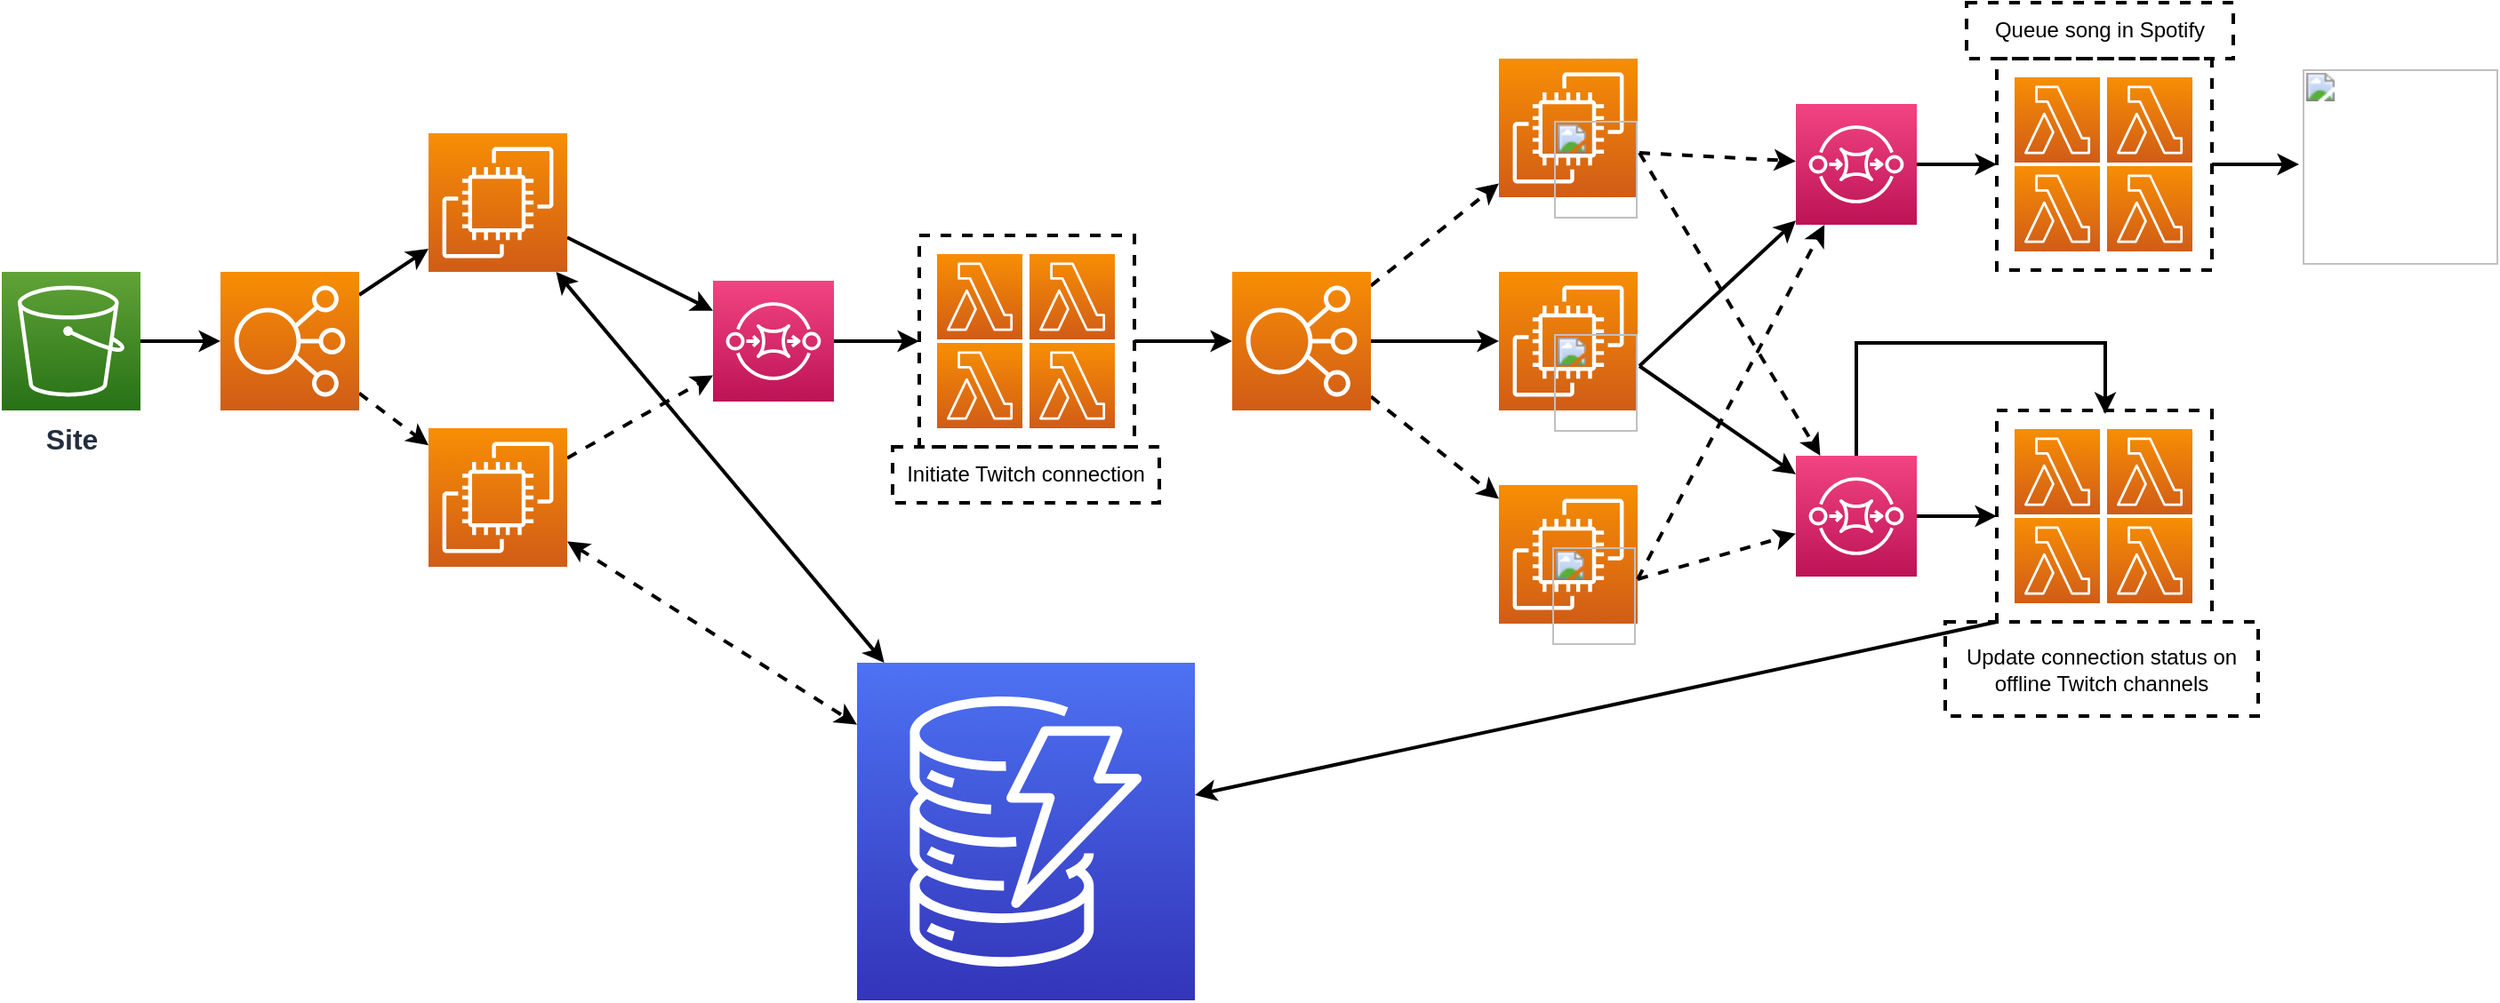 <mxfile version="13.6.10" type="github">
  <diagram id="p5Yt5_LBMko7Ymoul8F5" name="Page-1">
    <mxGraphModel dx="1113" dy="694" grid="1" gridSize="10" guides="1" tooltips="1" connect="1" arrows="1" fold="1" page="1" pageScale="1" pageWidth="850" pageHeight="1100" math="0" shadow="0">
      <root>
        <mxCell id="0" />
        <mxCell id="1" parent="0" />
        <mxCell id="Rw99Tc41oE2xu5bHYAb6-22" value="" style="edgeStyle=none;rounded=0;orthogonalLoop=1;jettySize=auto;html=1;strokeWidth=2;" edge="1" parent="1" source="Rw99Tc41oE2xu5bHYAb6-15" target="Rw99Tc41oE2xu5bHYAb6-21">
          <mxGeometry relative="1" as="geometry" />
        </mxCell>
        <mxCell id="Rw99Tc41oE2xu5bHYAb6-15" value="" style="rounded=0;whiteSpace=wrap;html=1;dashed=1;strokeWidth=2;" vertex="1" parent="1">
          <mxGeometry x="714" y="819.5" width="121" height="119" as="geometry" />
        </mxCell>
        <mxCell id="Rw99Tc41oE2xu5bHYAb6-17" style="edgeStyle=none;rounded=0;orthogonalLoop=1;jettySize=auto;html=1;entryX=0;entryY=0.5;entryDx=0;entryDy=0;strokeWidth=2;" edge="1" parent="1" source="Rw99Tc41oE2xu5bHYAb6-1" target="Rw99Tc41oE2xu5bHYAb6-15">
          <mxGeometry relative="1" as="geometry" />
        </mxCell>
        <mxCell id="Rw99Tc41oE2xu5bHYAb6-1" value="" style="outlineConnect=0;fontColor=#232F3E;gradientColor=#F34482;gradientDirection=north;fillColor=#BC1356;strokeColor=#ffffff;dashed=0;verticalLabelPosition=bottom;verticalAlign=top;align=center;html=1;fontSize=12;fontStyle=0;aspect=fixed;shape=mxgraph.aws4.resourceIcon;resIcon=mxgraph.aws4.sqs;" vertex="1" parent="1">
          <mxGeometry x="598" y="845" width="68" height="68" as="geometry" />
        </mxCell>
        <mxCell id="Rw99Tc41oE2xu5bHYAb6-9" value="" style="edgeStyle=none;rounded=0;orthogonalLoop=1;jettySize=auto;html=1;strokeWidth=2;" edge="1" parent="1" source="Rw99Tc41oE2xu5bHYAb6-2" target="Rw99Tc41oE2xu5bHYAb6-3">
          <mxGeometry relative="1" as="geometry" />
        </mxCell>
        <mxCell id="Rw99Tc41oE2xu5bHYAb6-2" value="&lt;font size=&quot;1&quot;&gt;&lt;b style=&quot;font-size: 16px&quot;&gt;Site&lt;/b&gt;&lt;/font&gt;" style="outlineConnect=0;fontColor=#232F3E;gradientColor=#60A337;gradientDirection=north;fillColor=#277116;strokeColor=#ffffff;dashed=0;verticalLabelPosition=bottom;verticalAlign=top;align=center;html=1;fontSize=12;fontStyle=0;aspect=fixed;shape=mxgraph.aws4.resourceIcon;resIcon=mxgraph.aws4.s3;" vertex="1" parent="1">
          <mxGeometry x="198" y="840" width="78" height="78" as="geometry" />
        </mxCell>
        <mxCell id="Rw99Tc41oE2xu5bHYAb6-7" style="edgeStyle=none;rounded=0;orthogonalLoop=1;jettySize=auto;html=1;strokeWidth=2;" edge="1" parent="1" source="Rw99Tc41oE2xu5bHYAb6-3" target="Rw99Tc41oE2xu5bHYAb6-4">
          <mxGeometry relative="1" as="geometry" />
        </mxCell>
        <mxCell id="Rw99Tc41oE2xu5bHYAb6-8" style="edgeStyle=none;rounded=0;orthogonalLoop=1;jettySize=auto;html=1;strokeWidth=2;dashed=1;" edge="1" parent="1" source="Rw99Tc41oE2xu5bHYAb6-3" target="Rw99Tc41oE2xu5bHYAb6-5">
          <mxGeometry relative="1" as="geometry" />
        </mxCell>
        <mxCell id="Rw99Tc41oE2xu5bHYAb6-3" value="" style="outlineConnect=0;fontColor=#232F3E;gradientColor=#F78E04;gradientDirection=north;fillColor=#D05C17;strokeColor=#ffffff;dashed=0;verticalLabelPosition=bottom;verticalAlign=top;align=center;html=1;fontSize=12;fontStyle=0;aspect=fixed;shape=mxgraph.aws4.resourceIcon;resIcon=mxgraph.aws4.elastic_load_balancing;" vertex="1" parent="1">
          <mxGeometry x="321" y="840" width="78" height="78" as="geometry" />
        </mxCell>
        <mxCell id="Rw99Tc41oE2xu5bHYAb6-19" style="edgeStyle=none;rounded=0;orthogonalLoop=1;jettySize=auto;html=1;strokeWidth=2;" edge="1" parent="1" source="Rw99Tc41oE2xu5bHYAb6-4" target="Rw99Tc41oE2xu5bHYAb6-1">
          <mxGeometry relative="1" as="geometry" />
        </mxCell>
        <mxCell id="Rw99Tc41oE2xu5bHYAb6-54" style="edgeStyle=none;rounded=0;orthogonalLoop=1;jettySize=auto;html=1;strokeWidth=2;startArrow=classic;startFill=1;" edge="1" parent="1" source="Rw99Tc41oE2xu5bHYAb6-4" target="Rw99Tc41oE2xu5bHYAb6-10">
          <mxGeometry relative="1" as="geometry" />
        </mxCell>
        <mxCell id="Rw99Tc41oE2xu5bHYAb6-4" value="" style="outlineConnect=0;fontColor=#232F3E;gradientColor=#F78E04;gradientDirection=north;fillColor=#D05C17;strokeColor=#ffffff;dashed=0;verticalLabelPosition=bottom;verticalAlign=top;align=center;html=1;fontSize=12;fontStyle=0;aspect=fixed;shape=mxgraph.aws4.resourceIcon;resIcon=mxgraph.aws4.ec2;" vertex="1" parent="1">
          <mxGeometry x="438" y="762" width="78" height="78" as="geometry" />
        </mxCell>
        <mxCell id="Rw99Tc41oE2xu5bHYAb6-18" style="edgeStyle=none;rounded=0;orthogonalLoop=1;jettySize=auto;html=1;strokeWidth=2;dashed=1;" edge="1" parent="1" source="Rw99Tc41oE2xu5bHYAb6-5" target="Rw99Tc41oE2xu5bHYAb6-1">
          <mxGeometry relative="1" as="geometry" />
        </mxCell>
        <mxCell id="Rw99Tc41oE2xu5bHYAb6-55" style="rounded=0;orthogonalLoop=1;jettySize=auto;html=1;strokeWidth=2;dashed=1;startArrow=classic;startFill=1;" edge="1" parent="1" source="Rw99Tc41oE2xu5bHYAb6-5" target="Rw99Tc41oE2xu5bHYAb6-10">
          <mxGeometry relative="1" as="geometry" />
        </mxCell>
        <mxCell id="Rw99Tc41oE2xu5bHYAb6-5" value="" style="outlineConnect=0;fontColor=#232F3E;gradientColor=#F78E04;gradientDirection=north;fillColor=#D05C17;strokeColor=#ffffff;dashed=0;verticalLabelPosition=bottom;verticalAlign=top;align=center;html=1;fontSize=12;fontStyle=0;aspect=fixed;shape=mxgraph.aws4.resourceIcon;resIcon=mxgraph.aws4.ec2;" vertex="1" parent="1">
          <mxGeometry x="438" y="928" width="78" height="78" as="geometry" />
        </mxCell>
        <mxCell id="Rw99Tc41oE2xu5bHYAb6-10" value="" style="outlineConnect=0;fontColor=#232F3E;gradientColor=#4D72F3;gradientDirection=north;fillColor=#3334B9;strokeColor=#ffffff;dashed=0;verticalLabelPosition=bottom;verticalAlign=top;align=center;html=1;fontSize=12;fontStyle=0;aspect=fixed;shape=mxgraph.aws4.resourceIcon;resIcon=mxgraph.aws4.dynamodb;" vertex="1" parent="1">
          <mxGeometry x="679" y="1060" width="190" height="190" as="geometry" />
        </mxCell>
        <mxCell id="Rw99Tc41oE2xu5bHYAb6-11" value="" style="outlineConnect=0;fontColor=#232F3E;gradientColor=#F78E04;gradientDirection=north;fillColor=#D05C17;strokeColor=#ffffff;dashed=0;verticalLabelPosition=bottom;verticalAlign=top;align=center;html=1;fontSize=12;fontStyle=0;aspect=fixed;shape=mxgraph.aws4.resourceIcon;resIcon=mxgraph.aws4.lambda;" vertex="1" parent="1">
          <mxGeometry x="724" y="830" width="48" height="48" as="geometry" />
        </mxCell>
        <mxCell id="Rw99Tc41oE2xu5bHYAb6-12" value="" style="outlineConnect=0;fontColor=#232F3E;gradientColor=#F78E04;gradientDirection=north;fillColor=#D05C17;strokeColor=#ffffff;dashed=0;verticalLabelPosition=bottom;verticalAlign=top;align=center;html=1;fontSize=12;fontStyle=0;aspect=fixed;shape=mxgraph.aws4.resourceIcon;resIcon=mxgraph.aws4.lambda;" vertex="1" parent="1">
          <mxGeometry x="724" y="880" width="48" height="48" as="geometry" />
        </mxCell>
        <mxCell id="Rw99Tc41oE2xu5bHYAb6-13" value="" style="outlineConnect=0;fontColor=#232F3E;gradientColor=#F78E04;gradientDirection=north;fillColor=#D05C17;strokeColor=#ffffff;dashed=0;verticalLabelPosition=bottom;verticalAlign=top;align=center;html=1;fontSize=12;fontStyle=0;aspect=fixed;shape=mxgraph.aws4.resourceIcon;resIcon=mxgraph.aws4.lambda;" vertex="1" parent="1">
          <mxGeometry x="776" y="880" width="48" height="48" as="geometry" />
        </mxCell>
        <mxCell id="Rw99Tc41oE2xu5bHYAb6-14" value="" style="outlineConnect=0;fontColor=#232F3E;gradientColor=#F78E04;gradientDirection=north;fillColor=#D05C17;strokeColor=#ffffff;dashed=0;verticalLabelPosition=bottom;verticalAlign=top;align=center;html=1;fontSize=12;fontStyle=0;aspect=fixed;shape=mxgraph.aws4.resourceIcon;resIcon=mxgraph.aws4.lambda;" vertex="1" parent="1">
          <mxGeometry x="776" y="830" width="48" height="48" as="geometry" />
        </mxCell>
        <mxCell id="Rw99Tc41oE2xu5bHYAb6-20" value="" style="outlineConnect=0;fontColor=#232F3E;gradientColor=#F78E04;gradientDirection=north;fillColor=#D05C17;strokeColor=#ffffff;dashed=0;verticalLabelPosition=bottom;verticalAlign=top;align=center;html=1;fontSize=12;fontStyle=0;aspect=fixed;shape=mxgraph.aws4.resourceIcon;resIcon=mxgraph.aws4.ec2;" vertex="1" parent="1">
          <mxGeometry x="1040" y="720" width="78" height="78" as="geometry" />
        </mxCell>
        <mxCell id="Rw99Tc41oE2xu5bHYAb6-25" style="edgeStyle=none;rounded=0;orthogonalLoop=1;jettySize=auto;html=1;strokeWidth=2;dashed=1;" edge="1" parent="1" source="Rw99Tc41oE2xu5bHYAb6-21" target="Rw99Tc41oE2xu5bHYAb6-20">
          <mxGeometry relative="1" as="geometry" />
        </mxCell>
        <mxCell id="Rw99Tc41oE2xu5bHYAb6-26" style="edgeStyle=none;rounded=0;orthogonalLoop=1;jettySize=auto;html=1;strokeWidth=2;" edge="1" parent="1" source="Rw99Tc41oE2xu5bHYAb6-21" target="Rw99Tc41oE2xu5bHYAb6-23">
          <mxGeometry relative="1" as="geometry" />
        </mxCell>
        <mxCell id="Rw99Tc41oE2xu5bHYAb6-27" style="edgeStyle=none;rounded=0;orthogonalLoop=1;jettySize=auto;html=1;strokeWidth=2;dashed=1;" edge="1" parent="1" source="Rw99Tc41oE2xu5bHYAb6-21" target="Rw99Tc41oE2xu5bHYAb6-24">
          <mxGeometry relative="1" as="geometry" />
        </mxCell>
        <mxCell id="Rw99Tc41oE2xu5bHYAb6-21" value="" style="outlineConnect=0;fontColor=#232F3E;gradientColor=#F78E04;gradientDirection=north;fillColor=#D05C17;strokeColor=#ffffff;dashed=0;verticalLabelPosition=bottom;verticalAlign=top;align=center;html=1;fontSize=12;fontStyle=0;aspect=fixed;shape=mxgraph.aws4.resourceIcon;resIcon=mxgraph.aws4.elastic_load_balancing;" vertex="1" parent="1">
          <mxGeometry x="890" y="840" width="78" height="78" as="geometry" />
        </mxCell>
        <mxCell id="Rw99Tc41oE2xu5bHYAb6-23" value="" style="outlineConnect=0;fontColor=#232F3E;gradientColor=#F78E04;gradientDirection=north;fillColor=#D05C17;strokeColor=#ffffff;dashed=0;verticalLabelPosition=bottom;verticalAlign=top;align=center;html=1;fontSize=12;fontStyle=0;aspect=fixed;shape=mxgraph.aws4.resourceIcon;resIcon=mxgraph.aws4.ec2;" vertex="1" parent="1">
          <mxGeometry x="1040" y="840" width="78" height="78" as="geometry" />
        </mxCell>
        <mxCell id="Rw99Tc41oE2xu5bHYAb6-24" value="" style="outlineConnect=0;fontColor=#232F3E;gradientColor=#F78E04;gradientDirection=north;fillColor=#D05C17;strokeColor=#ffffff;dashed=0;verticalLabelPosition=bottom;verticalAlign=top;align=center;html=1;fontSize=12;fontStyle=0;aspect=fixed;shape=mxgraph.aws4.resourceIcon;resIcon=mxgraph.aws4.ec2;" vertex="1" parent="1">
          <mxGeometry x="1040" y="960" width="78" height="78" as="geometry" />
        </mxCell>
        <mxCell id="Rw99Tc41oE2xu5bHYAb6-43" style="edgeStyle=none;rounded=0;orthogonalLoop=1;jettySize=auto;html=1;exitX=1;exitY=0.5;exitDx=0;exitDy=0;strokeWidth=2;dashed=1;" edge="1" parent="1" source="Rw99Tc41oE2xu5bHYAb6-28" target="Rw99Tc41oE2xu5bHYAb6-41">
          <mxGeometry relative="1" as="geometry" />
        </mxCell>
        <mxCell id="Rw99Tc41oE2xu5bHYAb6-46" style="edgeStyle=none;rounded=0;orthogonalLoop=1;jettySize=auto;html=1;exitX=1;exitY=0.5;exitDx=0;exitDy=0;strokeWidth=2;dashed=1;" edge="1" parent="1" source="Rw99Tc41oE2xu5bHYAb6-28" target="Rw99Tc41oE2xu5bHYAb6-42">
          <mxGeometry relative="1" as="geometry" />
        </mxCell>
        <mxCell id="Rw99Tc41oE2xu5bHYAb6-28" value="&lt;meta charset=&quot;utf-8&quot;&gt;&lt;b style=&quot;font-weight: normal&quot; id=&quot;docs-internal-guid-421b530e-7fff-cde0-6cca-3f5e1e29d2d5&quot;&gt;&lt;img width=&quot;47px;&quot; height=&quot;55px;&quot; src=&quot;https://lh4.googleusercontent.com/tvmqB__UPYuJahcZz8WOQu2xqAxCZNnLQ0xY1hifK5jnrg3n_OwfJ7X1rwiA2KJIQf62N2FhIiJ9wyUvwSFUxv8utiE9OXPXwjswXbWBUdjzIkvjspDWYYEUX40mnLzsK0dblsr7vd8&quot;&gt;&lt;/b&gt;" style="text;whiteSpace=wrap;html=1;" vertex="1" parent="1">
          <mxGeometry x="1069" y="748" width="50" height="50" as="geometry" />
        </mxCell>
        <mxCell id="Rw99Tc41oE2xu5bHYAb6-44" style="edgeStyle=none;rounded=0;orthogonalLoop=1;jettySize=auto;html=1;exitX=1;exitY=0.5;exitDx=0;exitDy=0;strokeWidth=2;" edge="1" parent="1" source="Rw99Tc41oE2xu5bHYAb6-29" target="Rw99Tc41oE2xu5bHYAb6-41">
          <mxGeometry relative="1" as="geometry" />
        </mxCell>
        <mxCell id="Rw99Tc41oE2xu5bHYAb6-47" style="edgeStyle=none;rounded=0;orthogonalLoop=1;jettySize=auto;html=1;exitX=1;exitY=0.5;exitDx=0;exitDy=0;strokeWidth=2;" edge="1" parent="1" source="Rw99Tc41oE2xu5bHYAb6-29" target="Rw99Tc41oE2xu5bHYAb6-42">
          <mxGeometry relative="1" as="geometry" />
        </mxCell>
        <mxCell id="Rw99Tc41oE2xu5bHYAb6-29" value="&lt;meta charset=&quot;utf-8&quot;&gt;&lt;b style=&quot;font-weight: normal&quot; id=&quot;docs-internal-guid-421b530e-7fff-cde0-6cca-3f5e1e29d2d5&quot;&gt;&lt;img width=&quot;47px;&quot; height=&quot;55px;&quot; src=&quot;https://lh4.googleusercontent.com/tvmqB__UPYuJahcZz8WOQu2xqAxCZNnLQ0xY1hifK5jnrg3n_OwfJ7X1rwiA2KJIQf62N2FhIiJ9wyUvwSFUxv8utiE9OXPXwjswXbWBUdjzIkvjspDWYYEUX40mnLzsK0dblsr7vd8&quot;&gt;&lt;/b&gt;" style="text;whiteSpace=wrap;html=1;" vertex="1" parent="1">
          <mxGeometry x="1069" y="868" width="50" height="50" as="geometry" />
        </mxCell>
        <mxCell id="Rw99Tc41oE2xu5bHYAb6-45" style="edgeStyle=none;rounded=0;orthogonalLoop=1;jettySize=auto;html=1;exitX=1;exitY=0.5;exitDx=0;exitDy=0;strokeWidth=2;dashed=1;" edge="1" parent="1" source="Rw99Tc41oE2xu5bHYAb6-30" target="Rw99Tc41oE2xu5bHYAb6-41">
          <mxGeometry relative="1" as="geometry" />
        </mxCell>
        <mxCell id="Rw99Tc41oE2xu5bHYAb6-48" style="edgeStyle=none;rounded=0;orthogonalLoop=1;jettySize=auto;html=1;exitX=1;exitY=0.5;exitDx=0;exitDy=0;strokeWidth=2;dashed=1;" edge="1" parent="1" source="Rw99Tc41oE2xu5bHYAb6-30" target="Rw99Tc41oE2xu5bHYAb6-42">
          <mxGeometry relative="1" as="geometry" />
        </mxCell>
        <mxCell id="Rw99Tc41oE2xu5bHYAb6-30" value="&lt;meta charset=&quot;utf-8&quot;&gt;&lt;b style=&quot;font-weight: normal&quot; id=&quot;docs-internal-guid-421b530e-7fff-cde0-6cca-3f5e1e29d2d5&quot;&gt;&lt;img width=&quot;47px;&quot; height=&quot;55px;&quot; src=&quot;https://lh4.googleusercontent.com/tvmqB__UPYuJahcZz8WOQu2xqAxCZNnLQ0xY1hifK5jnrg3n_OwfJ7X1rwiA2KJIQf62N2FhIiJ9wyUvwSFUxv8utiE9OXPXwjswXbWBUdjzIkvjspDWYYEUX40mnLzsK0dblsr7vd8&quot;&gt;&lt;/b&gt;" style="text;whiteSpace=wrap;html=1;" vertex="1" parent="1">
          <mxGeometry x="1068" y="988" width="50" height="50" as="geometry" />
        </mxCell>
        <mxCell id="Rw99Tc41oE2xu5bHYAb6-60" style="edgeStyle=none;rounded=0;orthogonalLoop=1;jettySize=auto;html=1;exitX=0;exitY=1;exitDx=0;exitDy=0;strokeWidth=2;" edge="1" parent="1" source="Rw99Tc41oE2xu5bHYAb6-31" target="Rw99Tc41oE2xu5bHYAb6-10">
          <mxGeometry relative="1" as="geometry" />
        </mxCell>
        <mxCell id="Rw99Tc41oE2xu5bHYAb6-31" value="" style="rounded=0;whiteSpace=wrap;html=1;dashed=1;strokeWidth=2;" vertex="1" parent="1">
          <mxGeometry x="1320" y="918" width="121" height="119" as="geometry" />
        </mxCell>
        <mxCell id="Rw99Tc41oE2xu5bHYAb6-32" value="" style="outlineConnect=0;fontColor=#232F3E;gradientColor=#F78E04;gradientDirection=north;fillColor=#D05C17;strokeColor=#ffffff;dashed=0;verticalLabelPosition=bottom;verticalAlign=top;align=center;html=1;fontSize=12;fontStyle=0;aspect=fixed;shape=mxgraph.aws4.resourceIcon;resIcon=mxgraph.aws4.lambda;" vertex="1" parent="1">
          <mxGeometry x="1330" y="928.5" width="48" height="48" as="geometry" />
        </mxCell>
        <mxCell id="Rw99Tc41oE2xu5bHYAb6-33" value="" style="outlineConnect=0;fontColor=#232F3E;gradientColor=#F78E04;gradientDirection=north;fillColor=#D05C17;strokeColor=#ffffff;dashed=0;verticalLabelPosition=bottom;verticalAlign=top;align=center;html=1;fontSize=12;fontStyle=0;aspect=fixed;shape=mxgraph.aws4.resourceIcon;resIcon=mxgraph.aws4.lambda;" vertex="1" parent="1">
          <mxGeometry x="1330" y="978.5" width="48" height="48" as="geometry" />
        </mxCell>
        <mxCell id="Rw99Tc41oE2xu5bHYAb6-34" value="" style="outlineConnect=0;fontColor=#232F3E;gradientColor=#F78E04;gradientDirection=north;fillColor=#D05C17;strokeColor=#ffffff;dashed=0;verticalLabelPosition=bottom;verticalAlign=top;align=center;html=1;fontSize=12;fontStyle=0;aspect=fixed;shape=mxgraph.aws4.resourceIcon;resIcon=mxgraph.aws4.lambda;" vertex="1" parent="1">
          <mxGeometry x="1382" y="978.5" width="48" height="48" as="geometry" />
        </mxCell>
        <mxCell id="Rw99Tc41oE2xu5bHYAb6-35" value="" style="outlineConnect=0;fontColor=#232F3E;gradientColor=#F78E04;gradientDirection=north;fillColor=#D05C17;strokeColor=#ffffff;dashed=0;verticalLabelPosition=bottom;verticalAlign=top;align=center;html=1;fontSize=12;fontStyle=0;aspect=fixed;shape=mxgraph.aws4.resourceIcon;resIcon=mxgraph.aws4.lambda;" vertex="1" parent="1">
          <mxGeometry x="1382" y="928.5" width="48" height="48" as="geometry" />
        </mxCell>
        <mxCell id="Rw99Tc41oE2xu5bHYAb6-53" style="edgeStyle=none;rounded=0;orthogonalLoop=1;jettySize=auto;html=1;exitX=1;exitY=0.5;exitDx=0;exitDy=0;entryX=0;entryY=0.5;entryDx=0;entryDy=0;strokeWidth=2;" edge="1" parent="1" source="Rw99Tc41oE2xu5bHYAb6-36" target="Rw99Tc41oE2xu5bHYAb6-52">
          <mxGeometry relative="1" as="geometry" />
        </mxCell>
        <mxCell id="Rw99Tc41oE2xu5bHYAb6-36" value="" style="rounded=0;whiteSpace=wrap;html=1;dashed=1;strokeWidth=2;" vertex="1" parent="1">
          <mxGeometry x="1320" y="720" width="121" height="119" as="geometry" />
        </mxCell>
        <mxCell id="Rw99Tc41oE2xu5bHYAb6-37" value="" style="outlineConnect=0;fontColor=#232F3E;gradientColor=#F78E04;gradientDirection=north;fillColor=#D05C17;strokeColor=#ffffff;dashed=0;verticalLabelPosition=bottom;verticalAlign=top;align=center;html=1;fontSize=12;fontStyle=0;aspect=fixed;shape=mxgraph.aws4.resourceIcon;resIcon=mxgraph.aws4.lambda;" vertex="1" parent="1">
          <mxGeometry x="1330" y="730.5" width="48" height="48" as="geometry" />
        </mxCell>
        <mxCell id="Rw99Tc41oE2xu5bHYAb6-38" value="" style="outlineConnect=0;fontColor=#232F3E;gradientColor=#F78E04;gradientDirection=north;fillColor=#D05C17;strokeColor=#ffffff;dashed=0;verticalLabelPosition=bottom;verticalAlign=top;align=center;html=1;fontSize=12;fontStyle=0;aspect=fixed;shape=mxgraph.aws4.resourceIcon;resIcon=mxgraph.aws4.lambda;" vertex="1" parent="1">
          <mxGeometry x="1330" y="780.5" width="48" height="48" as="geometry" />
        </mxCell>
        <mxCell id="Rw99Tc41oE2xu5bHYAb6-39" value="" style="outlineConnect=0;fontColor=#232F3E;gradientColor=#F78E04;gradientDirection=north;fillColor=#D05C17;strokeColor=#ffffff;dashed=0;verticalLabelPosition=bottom;verticalAlign=top;align=center;html=1;fontSize=12;fontStyle=0;aspect=fixed;shape=mxgraph.aws4.resourceIcon;resIcon=mxgraph.aws4.lambda;" vertex="1" parent="1">
          <mxGeometry x="1382" y="780.5" width="48" height="48" as="geometry" />
        </mxCell>
        <mxCell id="Rw99Tc41oE2xu5bHYAb6-40" value="" style="outlineConnect=0;fontColor=#232F3E;gradientColor=#F78E04;gradientDirection=north;fillColor=#D05C17;strokeColor=#ffffff;dashed=0;verticalLabelPosition=bottom;verticalAlign=top;align=center;html=1;fontSize=12;fontStyle=0;aspect=fixed;shape=mxgraph.aws4.resourceIcon;resIcon=mxgraph.aws4.lambda;" vertex="1" parent="1">
          <mxGeometry x="1382" y="730.5" width="48" height="48" as="geometry" />
        </mxCell>
        <mxCell id="Rw99Tc41oE2xu5bHYAb6-50" style="edgeStyle=none;rounded=0;orthogonalLoop=1;jettySize=auto;html=1;entryX=0;entryY=0.5;entryDx=0;entryDy=0;strokeWidth=2;" edge="1" parent="1" source="Rw99Tc41oE2xu5bHYAb6-41" target="Rw99Tc41oE2xu5bHYAb6-36">
          <mxGeometry relative="1" as="geometry" />
        </mxCell>
        <mxCell id="Rw99Tc41oE2xu5bHYAb6-41" value="" style="outlineConnect=0;fontColor=#232F3E;gradientColor=#F34482;gradientDirection=north;fillColor=#BC1356;strokeColor=#ffffff;dashed=0;verticalLabelPosition=bottom;verticalAlign=top;align=center;html=1;fontSize=12;fontStyle=0;aspect=fixed;shape=mxgraph.aws4.resourceIcon;resIcon=mxgraph.aws4.sqs;" vertex="1" parent="1">
          <mxGeometry x="1207" y="745.5" width="68" height="68" as="geometry" />
        </mxCell>
        <mxCell id="Rw99Tc41oE2xu5bHYAb6-51" style="edgeStyle=none;rounded=0;orthogonalLoop=1;jettySize=auto;html=1;entryX=0;entryY=0.5;entryDx=0;entryDy=0;strokeWidth=2;" edge="1" parent="1" source="Rw99Tc41oE2xu5bHYAb6-42" target="Rw99Tc41oE2xu5bHYAb6-31">
          <mxGeometry relative="1" as="geometry" />
        </mxCell>
        <mxCell id="Rw99Tc41oE2xu5bHYAb6-58" style="edgeStyle=elbowEdgeStyle;rounded=0;orthogonalLoop=1;jettySize=auto;elbow=vertical;html=1;strokeWidth=2;" edge="1" parent="1" source="Rw99Tc41oE2xu5bHYAb6-42">
          <mxGeometry relative="1" as="geometry">
            <mxPoint x="1381" y="920" as="targetPoint" />
            <Array as="points">
              <mxPoint x="1310" y="880" />
            </Array>
          </mxGeometry>
        </mxCell>
        <mxCell id="Rw99Tc41oE2xu5bHYAb6-42" value="" style="outlineConnect=0;fontColor=#232F3E;gradientColor=#F34482;gradientDirection=north;fillColor=#BC1356;strokeColor=#ffffff;dashed=0;verticalLabelPosition=bottom;verticalAlign=top;align=center;html=1;fontSize=12;fontStyle=0;aspect=fixed;shape=mxgraph.aws4.resourceIcon;resIcon=mxgraph.aws4.sqs;" vertex="1" parent="1">
          <mxGeometry x="1207" y="943.5" width="68" height="68" as="geometry" />
        </mxCell>
        <mxCell id="Rw99Tc41oE2xu5bHYAb6-52" value="&lt;meta charset=&quot;utf-8&quot;&gt;&lt;b style=&quot;font-weight: normal&quot; id=&quot;docs-internal-guid-071f9e54-7fff-401b-cad2-c8c39cb4ba35&quot;&gt;&lt;img width=&quot;110px;&quot; height=&quot;110px;&quot; src=&quot;https://lh4.googleusercontent.com/VkgenTb9B1-tipeHh8fvyqm1BWnyjn0xKokHodqRazj-50df8DPsP3TNRjDm0qxZwFmr3I94Y9c_qwY2X6VMqD_99PUfddSrm4r_h-BkrmjviwnfMpm3AeNTtE69tK3UPZD9EzAfKtA&quot;&gt;&lt;/b&gt;" style="text;whiteSpace=wrap;html=1;" vertex="1" parent="1">
          <mxGeometry x="1490" y="719" width="110" height="121" as="geometry" />
        </mxCell>
        <mxCell id="Rw99Tc41oE2xu5bHYAb6-61" value="Initiate Twitch connection" style="text;html=1;fillColor=none;align=center;verticalAlign=middle;whiteSpace=wrap;rounded=0;strokeColor=#000000;dashed=1;strokeWidth=2;fontStyle=0" vertex="1" parent="1">
          <mxGeometry x="699" y="938.5" width="150" height="31.5" as="geometry" />
        </mxCell>
        <mxCell id="Rw99Tc41oE2xu5bHYAb6-62" value="Queue song in Spotify" style="text;html=1;fillColor=none;align=center;verticalAlign=middle;whiteSpace=wrap;rounded=0;strokeColor=#000000;dashed=1;strokeWidth=2;" vertex="1" parent="1">
          <mxGeometry x="1303" y="688.5" width="150" height="31.5" as="geometry" />
        </mxCell>
        <mxCell id="Rw99Tc41oE2xu5bHYAb6-63" value="Update connection status on offline Twitch channels" style="text;html=1;fillColor=none;align=center;verticalAlign=middle;whiteSpace=wrap;rounded=0;strokeColor=#000000;dashed=1;strokeWidth=2;" vertex="1" parent="1">
          <mxGeometry x="1291" y="1037" width="176" height="53" as="geometry" />
        </mxCell>
      </root>
    </mxGraphModel>
  </diagram>
</mxfile>
